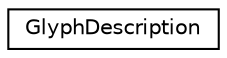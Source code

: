 digraph "Graphical Class Hierarchy"
{
  edge [fontname="Helvetica",fontsize="10",labelfontname="Helvetica",labelfontsize="10"];
  node [fontname="Helvetica",fontsize="10",shape=record];
  rankdir="LR";
  Node1 [label="GlyphDescription",height=0.2,width=0.4,color="black", fillcolor="white", style="filled",URL="$struct_glyph_description.html"];
}

